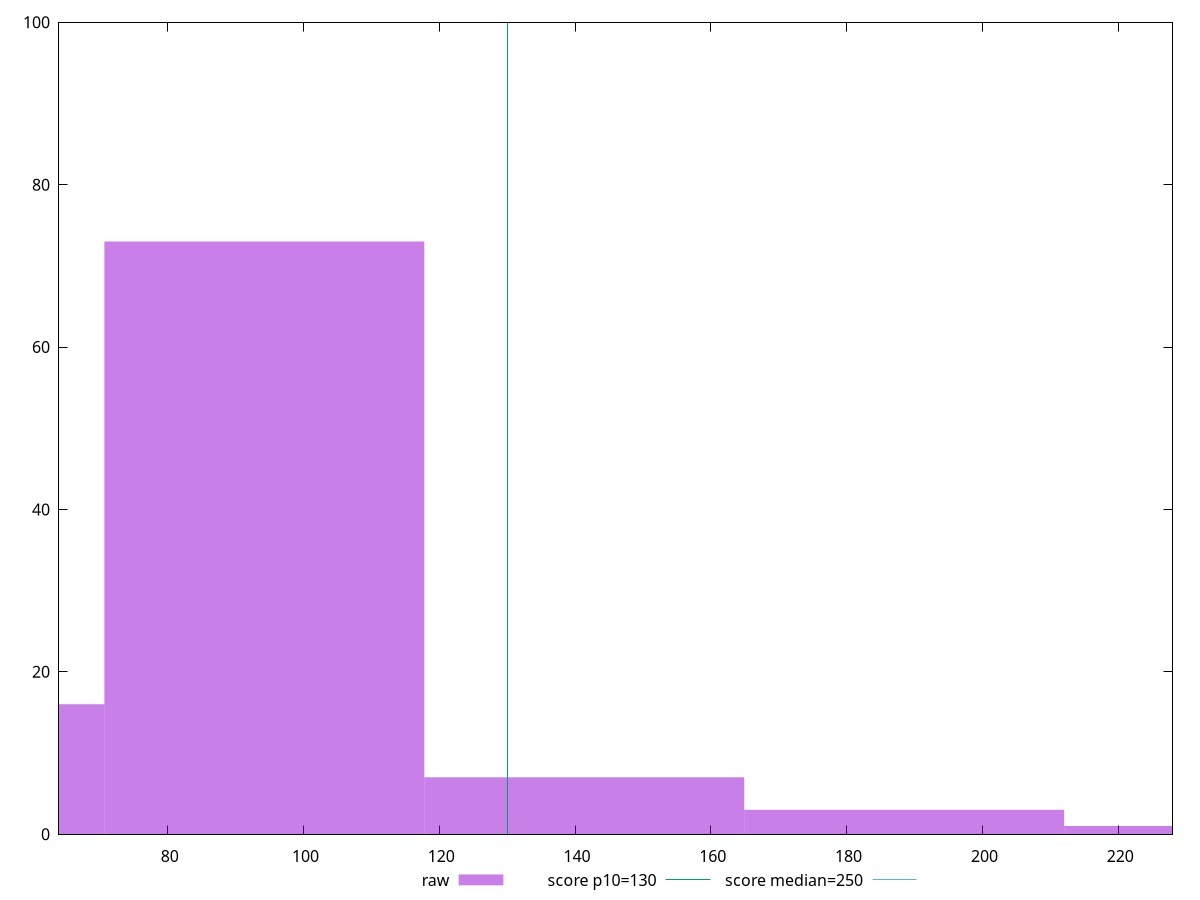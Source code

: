 reset

$raw <<EOF
188.48814607878592 3
235.6101825984824 1
94.24407303939296 73
47.12203651969648 16
141.36610955908944 7
EOF

set key outside below
set boxwidth 47.12203651969648
set xrange [64:228]
set yrange [0:100]
set trange [0:100]
set style fill transparent solid 0.5 noborder

set parametric
set terminal svg size 640, 490 enhanced background rgb 'white'
set output "report_00019_2021-02-10T18-14-37.922Z//max-potential-fid/samples/pages+cached+noadtech/raw/histogram.svg"

plot $raw title "raw" with boxes, \
     130,t title "score p10=130", \
     250,t title "score median=250"

reset
